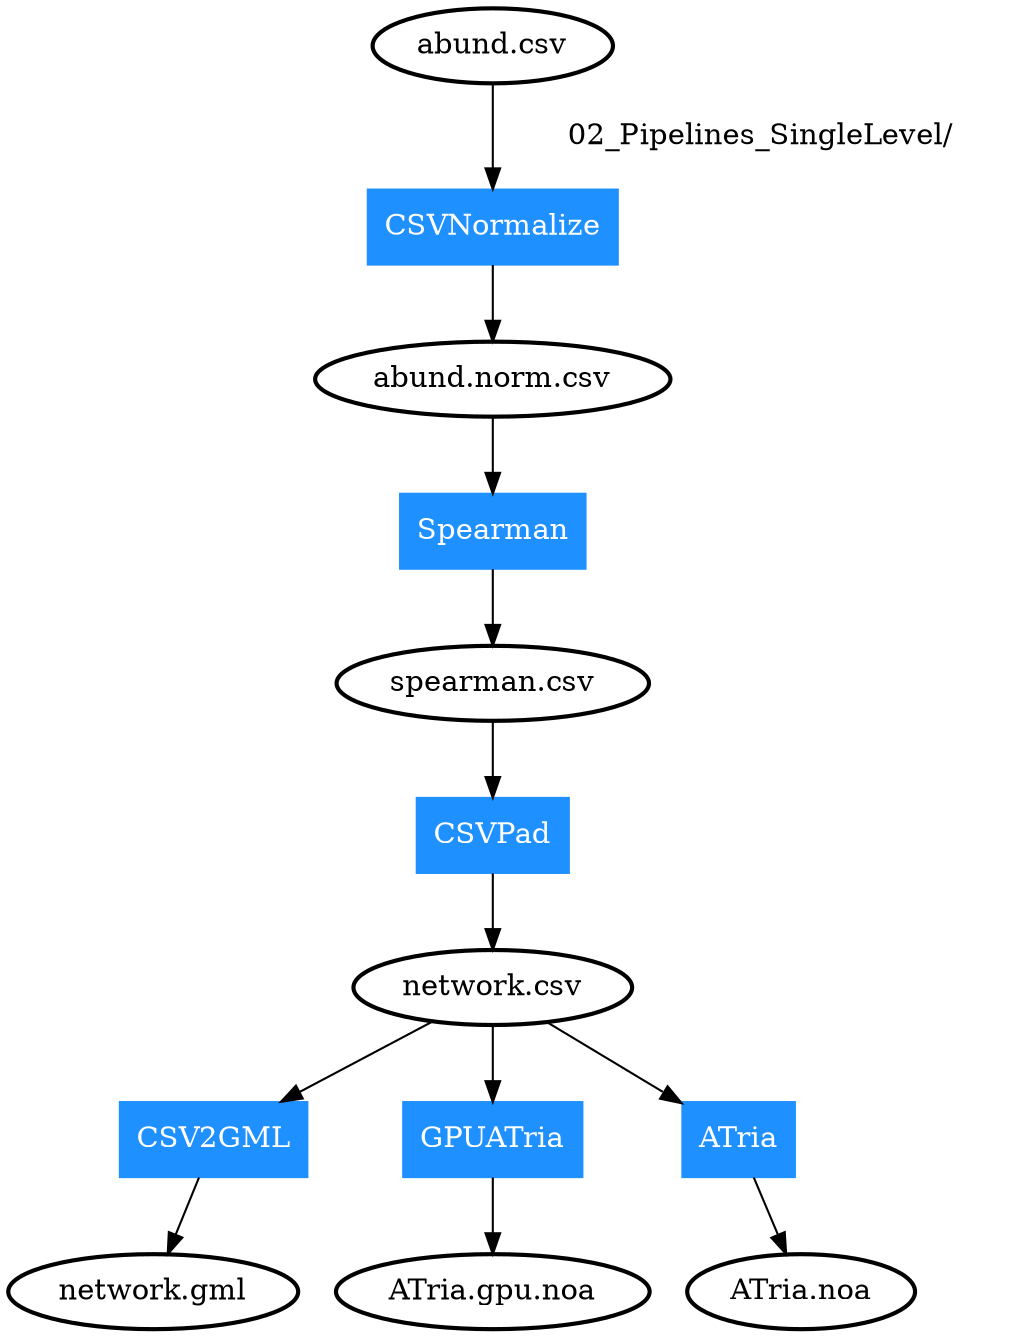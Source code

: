 digraph G {
	node [style=bold];
	"02_Pipelines_SingleLevel/abund.csv"->"0" [label = "	02_Pipelines_SingleLevel/	"];
	"0"->"02_Pipelines_SingleLevel/abund.norm.csv";
	"02_Pipelines_SingleLevel/abund.csv" [label = "abund.csv"];
	"02_Pipelines_SingleLevel/abund.norm.csv" [label = "abund.norm.csv"];
	"02_Pipelines_SingleLevel/abund.norm.csv"->"1";
	"1"->"02_Pipelines_SingleLevel/spearman.csv";
	"02_Pipelines_SingleLevel/abund.norm.csv" [label = "abund.norm.csv"];
	"02_Pipelines_SingleLevel/spearman.csv" [label = "spearman.csv"];
	"02_Pipelines_SingleLevel/spearman.csv"->"2";
	"2"->"02_Pipelines_SingleLevel/network.csv";
	"02_Pipelines_SingleLevel/spearman.csv" [label = "spearman.csv"];
	"02_Pipelines_SingleLevel/network.csv" [label = "network.csv"];
	"02_Pipelines_SingleLevel/network.csv"->"3";
	"3"->"02_Pipelines_SingleLevel/network.gml";
	"02_Pipelines_SingleLevel/network.csv" [label = "network.csv"];
	"02_Pipelines_SingleLevel/network.gml" [label = "network.gml"];
	"02_Pipelines_SingleLevel/network.csv"->"4";
	"4"->"02_Pipelines_SingleLevel/ATria.gpu.noa";
	"02_Pipelines_SingleLevel/network.csv" [label = "network.csv"];
	"02_Pipelines_SingleLevel/ATria.gpu.noa" [label = "ATria.gpu.noa"];
	"02_Pipelines_SingleLevel/network.csv"->"5";
	"5"->"02_Pipelines_SingleLevel/ATria.noa";
	"02_Pipelines_SingleLevel/network.csv" [label = "network.csv"];
	"02_Pipelines_SingleLevel/ATria.noa" [label = "ATria.noa"];
	"0" [label="CSVNormalize", shape=box, color=dodgerblue1, fontcolor=white, style=filled];
	"1" [label="Spearman", shape=box, color=dodgerblue1, fontcolor=white, style=filled];
	"2" [label="CSVPad", shape=box, color=dodgerblue1, fontcolor=white, style=filled];
	"3" [label="CSV2GML", shape=box, color=dodgerblue1, fontcolor=white, style=filled];
	"4" [label="GPUATria", shape=box, color=dodgerblue1, fontcolor=white, style=filled];
	"5" [label="ATria", shape=box, color=dodgerblue1, fontcolor=white, style=filled];
}
